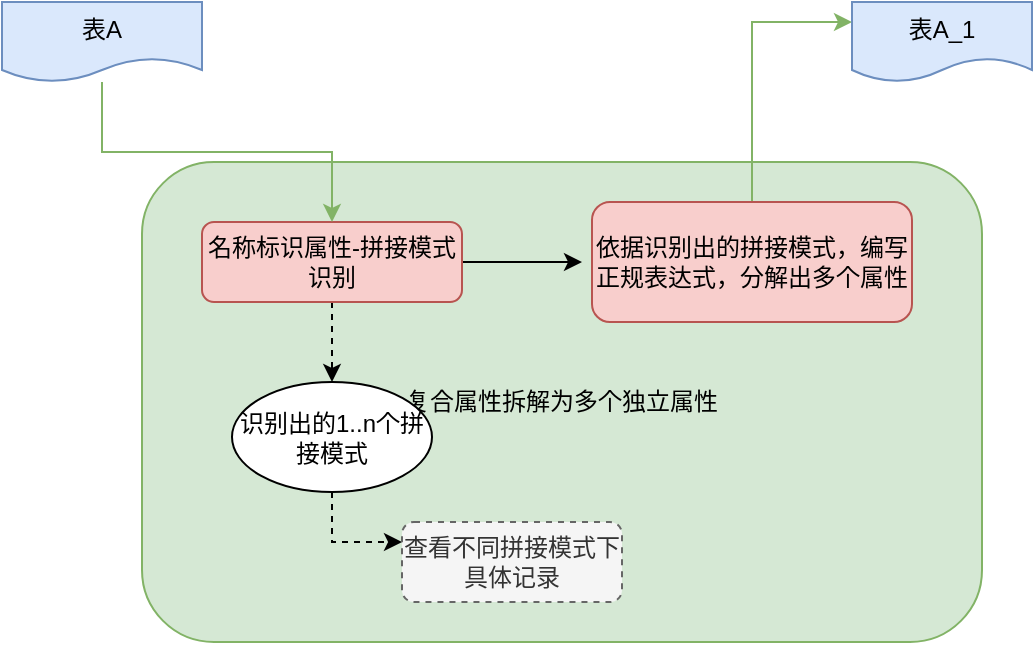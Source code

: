 <mxfile version="11.1.1" type="github"><diagram id="E-4u8vQTKyYaC0MqIlAj" name="Page-1"><mxGraphModel dx="925" dy="518" grid="1" gridSize="10" guides="1" tooltips="1" connect="1" arrows="1" fold="1" page="1" pageScale="1" pageWidth="827" pageHeight="1169" math="0" shadow="0"><root><mxCell id="0"/><mxCell id="1" parent="0"/><mxCell id="pXslwlNZSTMO3jL8fzz7-8" value="复合属性拆解为多个独立属性" style="rounded=1;whiteSpace=wrap;html=1;fillColor=#d5e8d4;strokeColor=#82b366;" vertex="1" parent="1"><mxGeometry x="115" y="150" width="420" height="240" as="geometry"/></mxCell><mxCell id="pXslwlNZSTMO3jL8fzz7-14" style="edgeStyle=orthogonalEdgeStyle;rounded=0;orthogonalLoop=1;jettySize=auto;html=1;exitX=0.5;exitY=1;exitDx=0;exitDy=0;entryX=0.5;entryY=0;entryDx=0;entryDy=0;dashed=1;" edge="1" parent="1" source="fR0GSxO4WMHdCQLGAl_2-2" target="fR0GSxO4WMHdCQLGAl_2-4"><mxGeometry relative="1" as="geometry"/></mxCell><mxCell id="pXslwlNZSTMO3jL8fzz7-16" style="edgeStyle=orthogonalEdgeStyle;rounded=0;orthogonalLoop=1;jettySize=auto;html=1;exitX=1;exitY=0.5;exitDx=0;exitDy=0;" edge="1" parent="1" source="fR0GSxO4WMHdCQLGAl_2-2"><mxGeometry relative="1" as="geometry"><mxPoint x="335" y="200" as="targetPoint"/></mxGeometry></mxCell><mxCell id="fR0GSxO4WMHdCQLGAl_2-2" value="名称标识属性-拼接模式识别" style="rounded=1;whiteSpace=wrap;html=1;fillColor=#f8cecc;strokeColor=#b85450;" parent="1" vertex="1"><mxGeometry x="145" y="180" width="130" height="40" as="geometry"/></mxCell><mxCell id="pXslwlNZSTMO3jL8fzz7-19" style="edgeStyle=orthogonalEdgeStyle;rounded=0;orthogonalLoop=1;jettySize=auto;html=1;exitX=0.5;exitY=0;exitDx=0;exitDy=0;entryX=0;entryY=0.25;entryDx=0;entryDy=0;fillColor=#d5e8d4;strokeColor=#82b366;" edge="1" parent="1" source="fR0GSxO4WMHdCQLGAl_2-3" target="pXslwlNZSTMO3jL8fzz7-3"><mxGeometry relative="1" as="geometry"/></mxCell><mxCell id="fR0GSxO4WMHdCQLGAl_2-3" value="依据识别出的拼接模式，编写正规表达式，分解出多个属性" style="rounded=1;whiteSpace=wrap;html=1;fillColor=#f8cecc;strokeColor=#b85450;" parent="1" vertex="1"><mxGeometry x="340" y="170" width="160" height="60" as="geometry"/></mxCell><mxCell id="pXslwlNZSTMO3jL8fzz7-17" style="edgeStyle=orthogonalEdgeStyle;rounded=0;orthogonalLoop=1;jettySize=auto;html=1;exitX=0.5;exitY=1;exitDx=0;exitDy=0;entryX=0;entryY=0.25;entryDx=0;entryDy=0;dashed=1;" edge="1" parent="1" source="fR0GSxO4WMHdCQLGAl_2-4" target="pXslwlNZSTMO3jL8fzz7-2"><mxGeometry relative="1" as="geometry"/></mxCell><mxCell id="fR0GSxO4WMHdCQLGAl_2-4" value="识别出的1..n个拼接模式" style="ellipse;whiteSpace=wrap;html=1;" parent="1" vertex="1"><mxGeometry x="160" y="260" width="100" height="55" as="geometry"/></mxCell><mxCell id="pXslwlNZSTMO3jL8fzz7-2" value="查看不同拼接模式下具体记录" style="rounded=1;whiteSpace=wrap;html=1;fillColor=#f5f5f5;strokeColor=#666666;fontColor=#333333;dashed=1;" vertex="1" parent="1"><mxGeometry x="245" y="330" width="110" height="40" as="geometry"/></mxCell><mxCell id="pXslwlNZSTMO3jL8fzz7-3" value="表A_1" style="shape=document;whiteSpace=wrap;html=1;boundedLbl=1;fillColor=#dae8fc;strokeColor=#6c8ebf;" vertex="1" parent="1"><mxGeometry x="470" y="70" width="90" height="40" as="geometry"/></mxCell><mxCell id="pXslwlNZSTMO3jL8fzz7-18" style="edgeStyle=orthogonalEdgeStyle;rounded=0;orthogonalLoop=1;jettySize=auto;html=1;fillColor=#d5e8d4;strokeColor=#82b366;" edge="1" parent="1" source="pXslwlNZSTMO3jL8fzz7-4" target="fR0GSxO4WMHdCQLGAl_2-2"><mxGeometry relative="1" as="geometry"/></mxCell><mxCell id="pXslwlNZSTMO3jL8fzz7-4" value="表A" style="shape=document;whiteSpace=wrap;html=1;boundedLbl=1;fillColor=#dae8fc;strokeColor=#6c8ebf;" vertex="1" parent="1"><mxGeometry x="45" y="70" width="100" height="40" as="geometry"/></mxCell></root></mxGraphModel></diagram></mxfile>